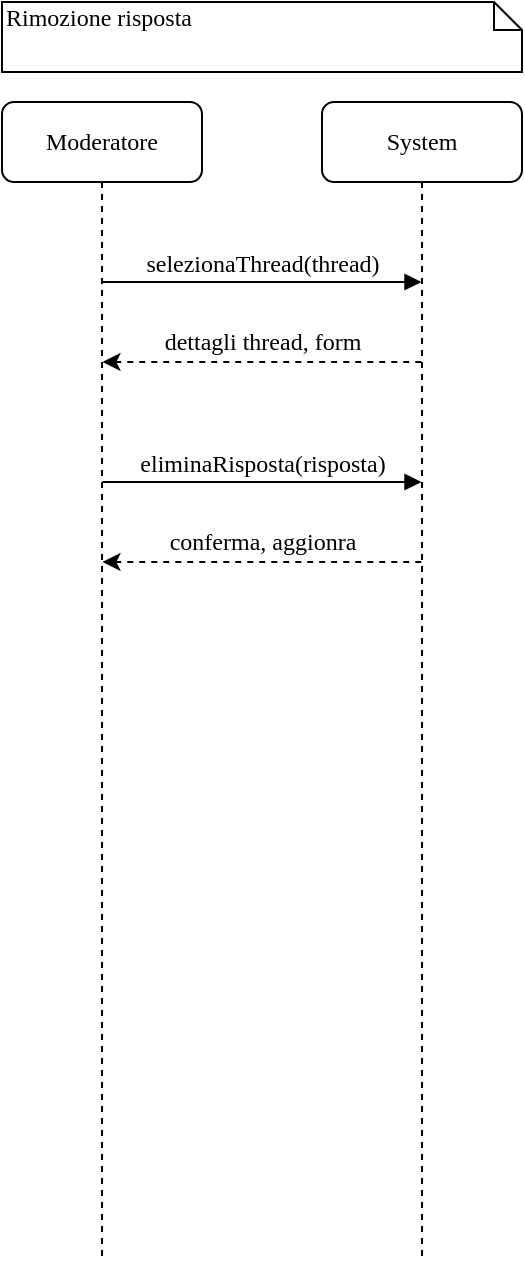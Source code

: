 <mxfile version="14.4.3" type="device"><diagram name="Page-1" id="13e1069c-82ec-6db2-03f1-153e76fe0fe0"><mxGraphModel dx="1086" dy="806" grid="1" gridSize="10" guides="1" tooltips="1" connect="1" arrows="1" fold="1" page="1" pageScale="1" pageWidth="1100" pageHeight="850" background="#ffffff" math="0" shadow="0"><root><mxCell id="0"/><mxCell id="1" parent="0"/><mxCell id="3CV5EWPdqtrN_3xKy8BP-1" value="System" style="shape=umlLifeline;perimeter=lifelinePerimeter;whiteSpace=wrap;html=1;container=1;collapsible=0;recursiveResize=0;outlineConnect=0;rounded=1;shadow=0;comic=0;labelBackgroundColor=none;strokeWidth=1;fontFamily=Verdana;fontSize=12;align=center;" vertex="1" parent="1"><mxGeometry x="580" y="100" width="100" height="580" as="geometry"/></mxCell><mxCell id="3CV5EWPdqtrN_3xKy8BP-2" value="Moderatore" style="shape=umlLifeline;perimeter=lifelinePerimeter;whiteSpace=wrap;html=1;container=1;collapsible=0;recursiveResize=0;outlineConnect=0;rounded=1;shadow=0;comic=0;labelBackgroundColor=none;strokeWidth=1;fontFamily=Verdana;fontSize=12;align=center;" vertex="1" parent="1"><mxGeometry x="420" y="100" width="100" height="580" as="geometry"/></mxCell><mxCell id="3CV5EWPdqtrN_3xKy8BP-3" value="Rimozione risposta" style="shape=note;whiteSpace=wrap;html=1;size=14;verticalAlign=top;align=left;spacingTop=-6;rounded=0;shadow=0;comic=0;labelBackgroundColor=none;strokeWidth=1;fontFamily=Verdana;fontSize=12" vertex="1" parent="1"><mxGeometry x="420" y="50" width="260" height="35" as="geometry"/></mxCell><mxCell id="3CV5EWPdqtrN_3xKy8BP-4" value="" style="endArrow=none;dashed=1;html=1;startArrow=classic;startFill=1;" edge="1" parent="1"><mxGeometry width="50" height="50" relative="1" as="geometry"><mxPoint x="470.25" y="230" as="sourcePoint"/><mxPoint x="629.75" y="230" as="targetPoint"/><Array as="points"><mxPoint x="560.25" y="230"/><mxPoint x="580.75" y="230"/></Array></mxGeometry></mxCell><mxCell id="3CV5EWPdqtrN_3xKy8BP-5" value="dettagli thread, form" style="edgeLabel;html=1;align=center;verticalAlign=middle;resizable=0;points=[];fontSize=12;fontFamily=Verdana;" vertex="1" connectable="0" parent="3CV5EWPdqtrN_3xKy8BP-4"><mxGeometry x="-0.1" y="3" relative="1" as="geometry"><mxPoint x="7.75" y="-7" as="offset"/></mxGeometry></mxCell><mxCell id="3CV5EWPdqtrN_3xKy8BP-6" value="selezionaThread(thread)" style="html=1;verticalAlign=bottom;endArrow=block;labelBackgroundColor=none;fontFamily=Verdana;fontSize=12;edgeStyle=elbowEdgeStyle;elbow=vertical;" edge="1" parent="1"><mxGeometry x="0.003" relative="1" as="geometry"><mxPoint x="470.25" y="190" as="sourcePoint"/><mxPoint x="629.75" y="190" as="targetPoint"/><Array as="points"><mxPoint x="600.25" y="190"/><mxPoint x="600.25" y="180"/><mxPoint x="600.25" y="170"/></Array><mxPoint as="offset"/></mxGeometry></mxCell><mxCell id="3CV5EWPdqtrN_3xKy8BP-7" value="eliminaRisposta(risposta)" style="html=1;verticalAlign=bottom;endArrow=block;labelBackgroundColor=none;fontFamily=Verdana;fontSize=12;edgeStyle=elbowEdgeStyle;elbow=vertical;" edge="1" parent="1"><mxGeometry x="0.003" relative="1" as="geometry"><mxPoint x="470.25" y="290" as="sourcePoint"/><mxPoint x="629.75" y="290" as="targetPoint"/><Array as="points"><mxPoint x="600.25" y="290"/><mxPoint x="600.25" y="280"/><mxPoint x="600.25" y="270"/></Array><mxPoint as="offset"/></mxGeometry></mxCell><mxCell id="3CV5EWPdqtrN_3xKy8BP-8" value="" style="endArrow=none;dashed=1;html=1;startArrow=classic;startFill=1;" edge="1" parent="1"><mxGeometry width="50" height="50" relative="1" as="geometry"><mxPoint x="470.25" y="330" as="sourcePoint"/><mxPoint x="629.75" y="330" as="targetPoint"/><Array as="points"><mxPoint x="560.25" y="330"/><mxPoint x="580.75" y="330"/></Array></mxGeometry></mxCell><mxCell id="3CV5EWPdqtrN_3xKy8BP-9" value="conferma, aggionra" style="edgeLabel;html=1;align=center;verticalAlign=middle;resizable=0;points=[];fontSize=12;fontFamily=Verdana;" vertex="1" connectable="0" parent="3CV5EWPdqtrN_3xKy8BP-8"><mxGeometry x="-0.1" y="3" relative="1" as="geometry"><mxPoint x="7.75" y="-7" as="offset"/></mxGeometry></mxCell></root></mxGraphModel></diagram></mxfile>